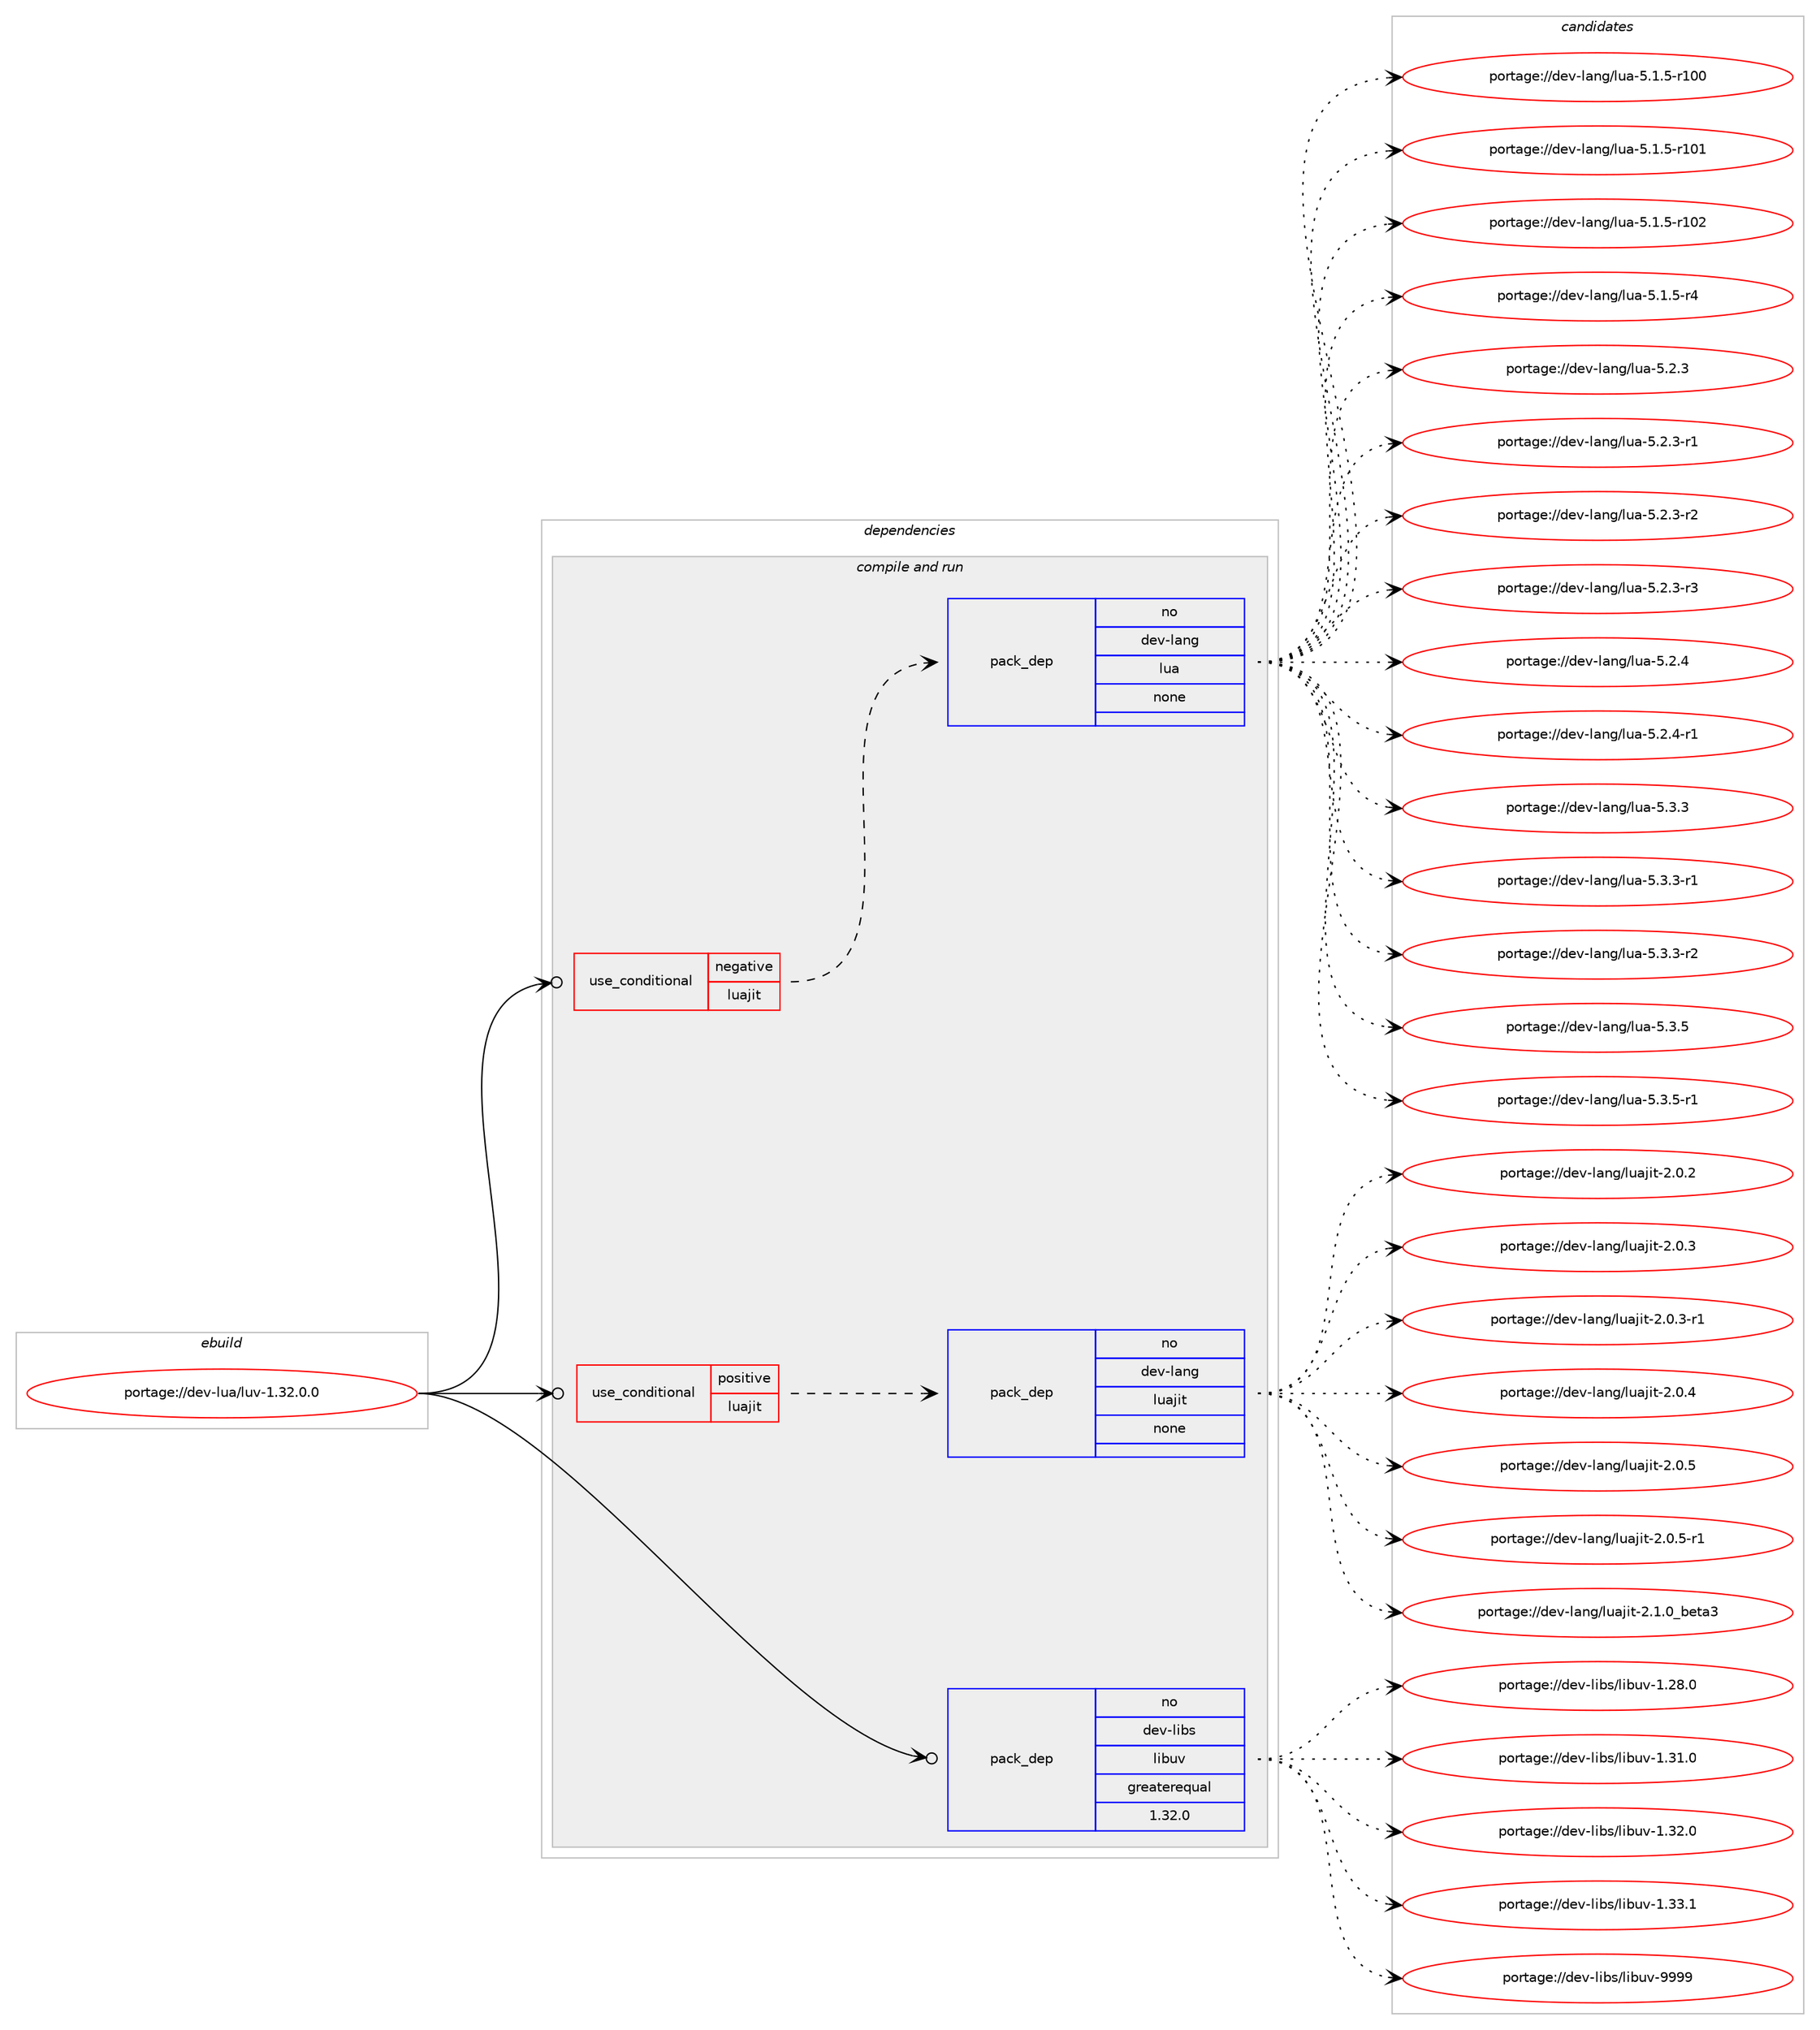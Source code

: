 digraph prolog {

# *************
# Graph options
# *************

newrank=true;
concentrate=true;
compound=true;
graph [rankdir=LR,fontname=Helvetica,fontsize=10,ranksep=1.5];#, ranksep=2.5, nodesep=0.2];
edge  [arrowhead=vee];
node  [fontname=Helvetica,fontsize=10];

# **********
# The ebuild
# **********

subgraph cluster_leftcol {
color=gray;
rank=same;
label=<<i>ebuild</i>>;
id [label="portage://dev-lua/luv-1.32.0.0", color=red, width=4, href="../dev-lua/luv-1.32.0.0.svg"];
}

# ****************
# The dependencies
# ****************

subgraph cluster_midcol {
color=gray;
label=<<i>dependencies</i>>;
subgraph cluster_compile {
fillcolor="#eeeeee";
style=filled;
label=<<i>compile</i>>;
}
subgraph cluster_compileandrun {
fillcolor="#eeeeee";
style=filled;
label=<<i>compile and run</i>>;
subgraph cond22310 {
dependency105598 [label=<<TABLE BORDER="0" CELLBORDER="1" CELLSPACING="0" CELLPADDING="4"><TR><TD ROWSPAN="3" CELLPADDING="10">use_conditional</TD></TR><TR><TD>negative</TD></TR><TR><TD>luajit</TD></TR></TABLE>>, shape=none, color=red];
subgraph pack80143 {
dependency105599 [label=<<TABLE BORDER="0" CELLBORDER="1" CELLSPACING="0" CELLPADDING="4" WIDTH="220"><TR><TD ROWSPAN="6" CELLPADDING="30">pack_dep</TD></TR><TR><TD WIDTH="110">no</TD></TR><TR><TD>dev-lang</TD></TR><TR><TD>lua</TD></TR><TR><TD>none</TD></TR><TR><TD></TD></TR></TABLE>>, shape=none, color=blue];
}
dependency105598:e -> dependency105599:w [weight=20,style="dashed",arrowhead="vee"];
}
id:e -> dependency105598:w [weight=20,style="solid",arrowhead="odotvee"];
subgraph cond22311 {
dependency105600 [label=<<TABLE BORDER="0" CELLBORDER="1" CELLSPACING="0" CELLPADDING="4"><TR><TD ROWSPAN="3" CELLPADDING="10">use_conditional</TD></TR><TR><TD>positive</TD></TR><TR><TD>luajit</TD></TR></TABLE>>, shape=none, color=red];
subgraph pack80144 {
dependency105601 [label=<<TABLE BORDER="0" CELLBORDER="1" CELLSPACING="0" CELLPADDING="4" WIDTH="220"><TR><TD ROWSPAN="6" CELLPADDING="30">pack_dep</TD></TR><TR><TD WIDTH="110">no</TD></TR><TR><TD>dev-lang</TD></TR><TR><TD>luajit</TD></TR><TR><TD>none</TD></TR><TR><TD></TD></TR></TABLE>>, shape=none, color=blue];
}
dependency105600:e -> dependency105601:w [weight=20,style="dashed",arrowhead="vee"];
}
id:e -> dependency105600:w [weight=20,style="solid",arrowhead="odotvee"];
subgraph pack80145 {
dependency105602 [label=<<TABLE BORDER="0" CELLBORDER="1" CELLSPACING="0" CELLPADDING="4" WIDTH="220"><TR><TD ROWSPAN="6" CELLPADDING="30">pack_dep</TD></TR><TR><TD WIDTH="110">no</TD></TR><TR><TD>dev-libs</TD></TR><TR><TD>libuv</TD></TR><TR><TD>greaterequal</TD></TR><TR><TD>1.32.0</TD></TR></TABLE>>, shape=none, color=blue];
}
id:e -> dependency105602:w [weight=20,style="solid",arrowhead="odotvee"];
}
subgraph cluster_run {
fillcolor="#eeeeee";
style=filled;
label=<<i>run</i>>;
}
}

# **************
# The candidates
# **************

subgraph cluster_choices {
rank=same;
color=gray;
label=<<i>candidates</i>>;

subgraph choice80143 {
color=black;
nodesep=1;
choiceportage1001011184510897110103471081179745534649465345114494848 [label="portage://dev-lang/lua-5.1.5-r100", color=red, width=4,href="../dev-lang/lua-5.1.5-r100.svg"];
choiceportage1001011184510897110103471081179745534649465345114494849 [label="portage://dev-lang/lua-5.1.5-r101", color=red, width=4,href="../dev-lang/lua-5.1.5-r101.svg"];
choiceportage1001011184510897110103471081179745534649465345114494850 [label="portage://dev-lang/lua-5.1.5-r102", color=red, width=4,href="../dev-lang/lua-5.1.5-r102.svg"];
choiceportage100101118451089711010347108117974553464946534511452 [label="portage://dev-lang/lua-5.1.5-r4", color=red, width=4,href="../dev-lang/lua-5.1.5-r4.svg"];
choiceportage10010111845108971101034710811797455346504651 [label="portage://dev-lang/lua-5.2.3", color=red, width=4,href="../dev-lang/lua-5.2.3.svg"];
choiceportage100101118451089711010347108117974553465046514511449 [label="portage://dev-lang/lua-5.2.3-r1", color=red, width=4,href="../dev-lang/lua-5.2.3-r1.svg"];
choiceportage100101118451089711010347108117974553465046514511450 [label="portage://dev-lang/lua-5.2.3-r2", color=red, width=4,href="../dev-lang/lua-5.2.3-r2.svg"];
choiceportage100101118451089711010347108117974553465046514511451 [label="portage://dev-lang/lua-5.2.3-r3", color=red, width=4,href="../dev-lang/lua-5.2.3-r3.svg"];
choiceportage10010111845108971101034710811797455346504652 [label="portage://dev-lang/lua-5.2.4", color=red, width=4,href="../dev-lang/lua-5.2.4.svg"];
choiceportage100101118451089711010347108117974553465046524511449 [label="portage://dev-lang/lua-5.2.4-r1", color=red, width=4,href="../dev-lang/lua-5.2.4-r1.svg"];
choiceportage10010111845108971101034710811797455346514651 [label="portage://dev-lang/lua-5.3.3", color=red, width=4,href="../dev-lang/lua-5.3.3.svg"];
choiceportage100101118451089711010347108117974553465146514511449 [label="portage://dev-lang/lua-5.3.3-r1", color=red, width=4,href="../dev-lang/lua-5.3.3-r1.svg"];
choiceportage100101118451089711010347108117974553465146514511450 [label="portage://dev-lang/lua-5.3.3-r2", color=red, width=4,href="../dev-lang/lua-5.3.3-r2.svg"];
choiceportage10010111845108971101034710811797455346514653 [label="portage://dev-lang/lua-5.3.5", color=red, width=4,href="../dev-lang/lua-5.3.5.svg"];
choiceportage100101118451089711010347108117974553465146534511449 [label="portage://dev-lang/lua-5.3.5-r1", color=red, width=4,href="../dev-lang/lua-5.3.5-r1.svg"];
dependency105599:e -> choiceportage1001011184510897110103471081179745534649465345114494848:w [style=dotted,weight="100"];
dependency105599:e -> choiceportage1001011184510897110103471081179745534649465345114494849:w [style=dotted,weight="100"];
dependency105599:e -> choiceportage1001011184510897110103471081179745534649465345114494850:w [style=dotted,weight="100"];
dependency105599:e -> choiceportage100101118451089711010347108117974553464946534511452:w [style=dotted,weight="100"];
dependency105599:e -> choiceportage10010111845108971101034710811797455346504651:w [style=dotted,weight="100"];
dependency105599:e -> choiceportage100101118451089711010347108117974553465046514511449:w [style=dotted,weight="100"];
dependency105599:e -> choiceportage100101118451089711010347108117974553465046514511450:w [style=dotted,weight="100"];
dependency105599:e -> choiceportage100101118451089711010347108117974553465046514511451:w [style=dotted,weight="100"];
dependency105599:e -> choiceportage10010111845108971101034710811797455346504652:w [style=dotted,weight="100"];
dependency105599:e -> choiceportage100101118451089711010347108117974553465046524511449:w [style=dotted,weight="100"];
dependency105599:e -> choiceportage10010111845108971101034710811797455346514651:w [style=dotted,weight="100"];
dependency105599:e -> choiceportage100101118451089711010347108117974553465146514511449:w [style=dotted,weight="100"];
dependency105599:e -> choiceportage100101118451089711010347108117974553465146514511450:w [style=dotted,weight="100"];
dependency105599:e -> choiceportage10010111845108971101034710811797455346514653:w [style=dotted,weight="100"];
dependency105599:e -> choiceportage100101118451089711010347108117974553465146534511449:w [style=dotted,weight="100"];
}
subgraph choice80144 {
color=black;
nodesep=1;
choiceportage10010111845108971101034710811797106105116455046484650 [label="portage://dev-lang/luajit-2.0.2", color=red, width=4,href="../dev-lang/luajit-2.0.2.svg"];
choiceportage10010111845108971101034710811797106105116455046484651 [label="portage://dev-lang/luajit-2.0.3", color=red, width=4,href="../dev-lang/luajit-2.0.3.svg"];
choiceportage100101118451089711010347108117971061051164550464846514511449 [label="portage://dev-lang/luajit-2.0.3-r1", color=red, width=4,href="../dev-lang/luajit-2.0.3-r1.svg"];
choiceportage10010111845108971101034710811797106105116455046484652 [label="portage://dev-lang/luajit-2.0.4", color=red, width=4,href="../dev-lang/luajit-2.0.4.svg"];
choiceportage10010111845108971101034710811797106105116455046484653 [label="portage://dev-lang/luajit-2.0.5", color=red, width=4,href="../dev-lang/luajit-2.0.5.svg"];
choiceportage100101118451089711010347108117971061051164550464846534511449 [label="portage://dev-lang/luajit-2.0.5-r1", color=red, width=4,href="../dev-lang/luajit-2.0.5-r1.svg"];
choiceportage1001011184510897110103471081179710610511645504649464895981011169751 [label="portage://dev-lang/luajit-2.1.0_beta3", color=red, width=4,href="../dev-lang/luajit-2.1.0_beta3.svg"];
dependency105601:e -> choiceportage10010111845108971101034710811797106105116455046484650:w [style=dotted,weight="100"];
dependency105601:e -> choiceportage10010111845108971101034710811797106105116455046484651:w [style=dotted,weight="100"];
dependency105601:e -> choiceportage100101118451089711010347108117971061051164550464846514511449:w [style=dotted,weight="100"];
dependency105601:e -> choiceportage10010111845108971101034710811797106105116455046484652:w [style=dotted,weight="100"];
dependency105601:e -> choiceportage10010111845108971101034710811797106105116455046484653:w [style=dotted,weight="100"];
dependency105601:e -> choiceportage100101118451089711010347108117971061051164550464846534511449:w [style=dotted,weight="100"];
dependency105601:e -> choiceportage1001011184510897110103471081179710610511645504649464895981011169751:w [style=dotted,weight="100"];
}
subgraph choice80145 {
color=black;
nodesep=1;
choiceportage1001011184510810598115471081059811711845494650564648 [label="portage://dev-libs/libuv-1.28.0", color=red, width=4,href="../dev-libs/libuv-1.28.0.svg"];
choiceportage1001011184510810598115471081059811711845494651494648 [label="portage://dev-libs/libuv-1.31.0", color=red, width=4,href="../dev-libs/libuv-1.31.0.svg"];
choiceportage1001011184510810598115471081059811711845494651504648 [label="portage://dev-libs/libuv-1.32.0", color=red, width=4,href="../dev-libs/libuv-1.32.0.svg"];
choiceportage1001011184510810598115471081059811711845494651514649 [label="portage://dev-libs/libuv-1.33.1", color=red, width=4,href="../dev-libs/libuv-1.33.1.svg"];
choiceportage100101118451081059811547108105981171184557575757 [label="portage://dev-libs/libuv-9999", color=red, width=4,href="../dev-libs/libuv-9999.svg"];
dependency105602:e -> choiceportage1001011184510810598115471081059811711845494650564648:w [style=dotted,weight="100"];
dependency105602:e -> choiceportage1001011184510810598115471081059811711845494651494648:w [style=dotted,weight="100"];
dependency105602:e -> choiceportage1001011184510810598115471081059811711845494651504648:w [style=dotted,weight="100"];
dependency105602:e -> choiceportage1001011184510810598115471081059811711845494651514649:w [style=dotted,weight="100"];
dependency105602:e -> choiceportage100101118451081059811547108105981171184557575757:w [style=dotted,weight="100"];
}
}

}
